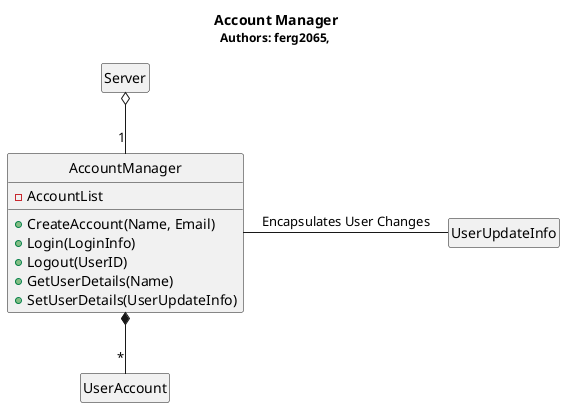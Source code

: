 @startuml
hide circle
hide empty members

Title <b>Account Manager</b>\n<size:12>Authors: ferg2065, </size>

class "Server" as sqs
class "AccountManager" as sqs_ua_m{
	-AccountList
	+CreateAccount(Name, Email)
	+Login(LoginInfo)
	+Logout(UserID)
	+GetUserDetails(Name)
	+SetUserDetails(UserUpdateInfo)
	}
class "UserAccount" as sqs_ua
class "UserUpdateInfo" as sqs_ua_ui

sqs o-- "1" sqs_ua_m 
sqs_ua_m *-- "*" sqs_ua 
sqs_ua_m - sqs_ua_ui : Encapsulates User Changes


@enduml